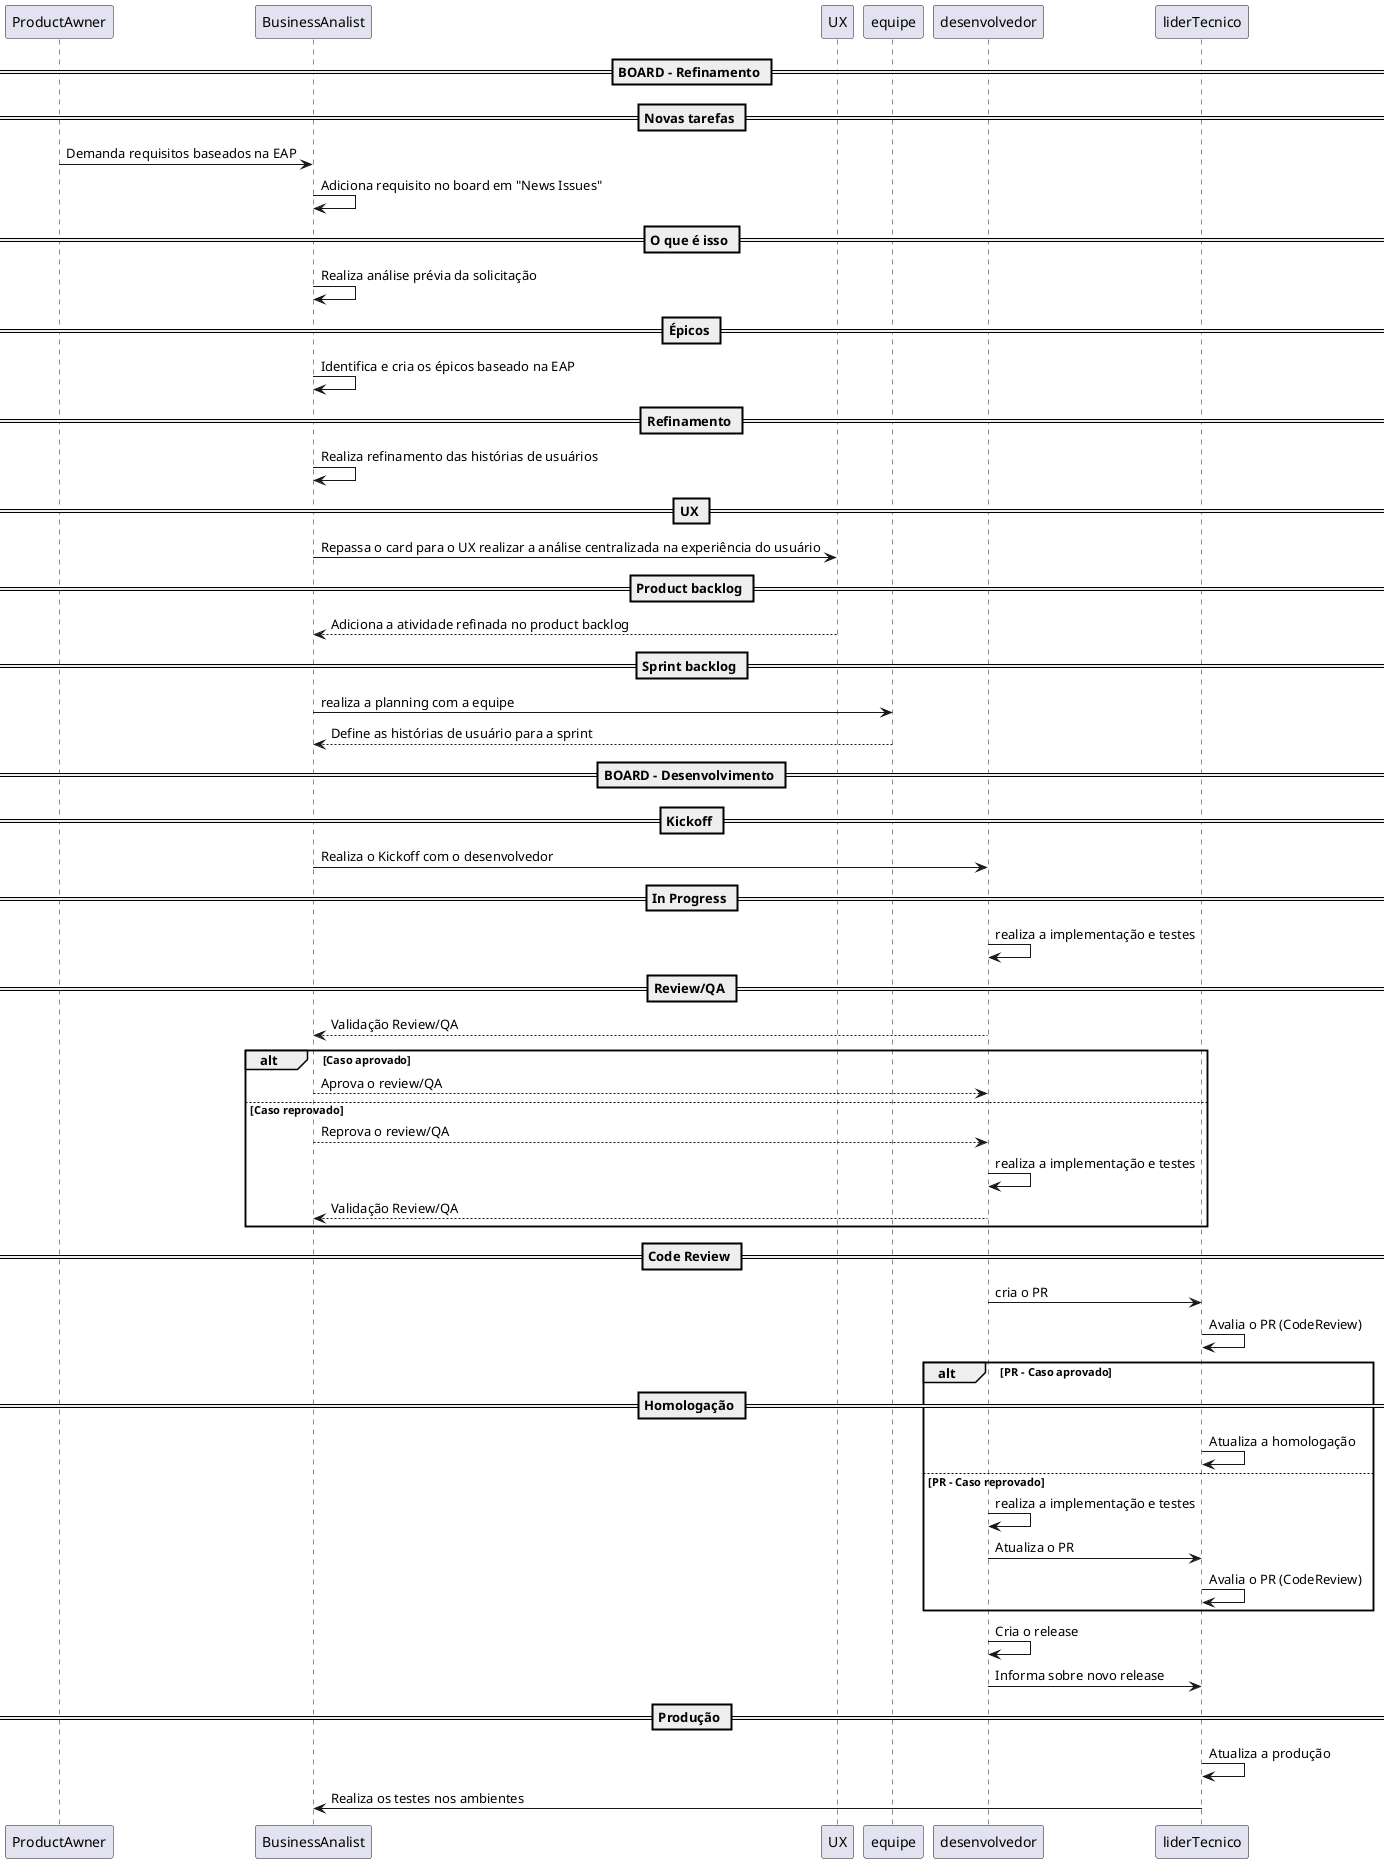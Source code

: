 @startuml

==  BOARD - Refinamento ==
== Novas tarefas ==
ProductAwner -> BusinessAnalist: Demanda requisitos baseados na EAP
BusinessAnalist -> BusinessAnalist: Adiciona requisito no board em "News Issues"
== O que é isso == 
BusinessAnalist -> BusinessAnalist: Realiza análise prévia da solicitação 
== Épicos ==
BusinessAnalist -> BusinessAnalist: Identifica e cria os épicos baseado na EAP
== Refinamento ==
BusinessAnalist -> BusinessAnalist: Realiza refinamento das histórias de usuários
== UX ==
BusinessAnalist -> UX: Repassa o card para o UX realizar a análise centralizada na experiência do usuário
== Product backlog ==
UX --> BusinessAnalist: Adiciona a atividade refinada no product backlog
== Sprint backlog ==
BusinessAnalist -> equipe: realiza a planning com a equipe
equipe --> BusinessAnalist: Define as histórias de usuário para a sprint
== BOARD - Desenvolvimento ==
== Kickoff ==
BusinessAnalist -> desenvolvedor: Realiza o Kickoff com o desenvolvedor
== In Progress ==
desenvolvedor -> desenvolvedor: realiza a implementação e testes
== Review/QA ==
desenvolvedor --> BusinessAnalist: Validação Review/QA
alt Caso aprovado
 BusinessAnalist --> desenvolvedor: Aprova o review/QA
else Caso reprovado
 BusinessAnalist --> desenvolvedor: Reprova o review/QA
 desenvolvedor -> desenvolvedor: realiza a implementação e testes 
 desenvolvedor --> BusinessAnalist: Validação Review/QA
end
== Code Review ==
desenvolvedor -> liderTecnico: cria o PR
liderTecnico -> liderTecnico: Avalia o PR (CodeReview)
alt PR - Caso aprovado
  == Homologação ==
  liderTecnico -> liderTecnico: Atualiza a homologação
else PR - Caso reprovado
 desenvolvedor -> desenvolvedor: realiza a implementação e testes 
 desenvolvedor -> liderTecnico: Atualiza o PR
 liderTecnico -> liderTecnico: Avalia o PR (CodeReview)
end
desenvolvedor -> desenvolvedor: Cria o release
desenvolvedor -> liderTecnico: Informa sobre novo release
== Produção ==
liderTecnico -> liderTecnico: Atualiza a produção
liderTecnico -> BusinessAnalist: Realiza os testes nos ambientes


@enduml